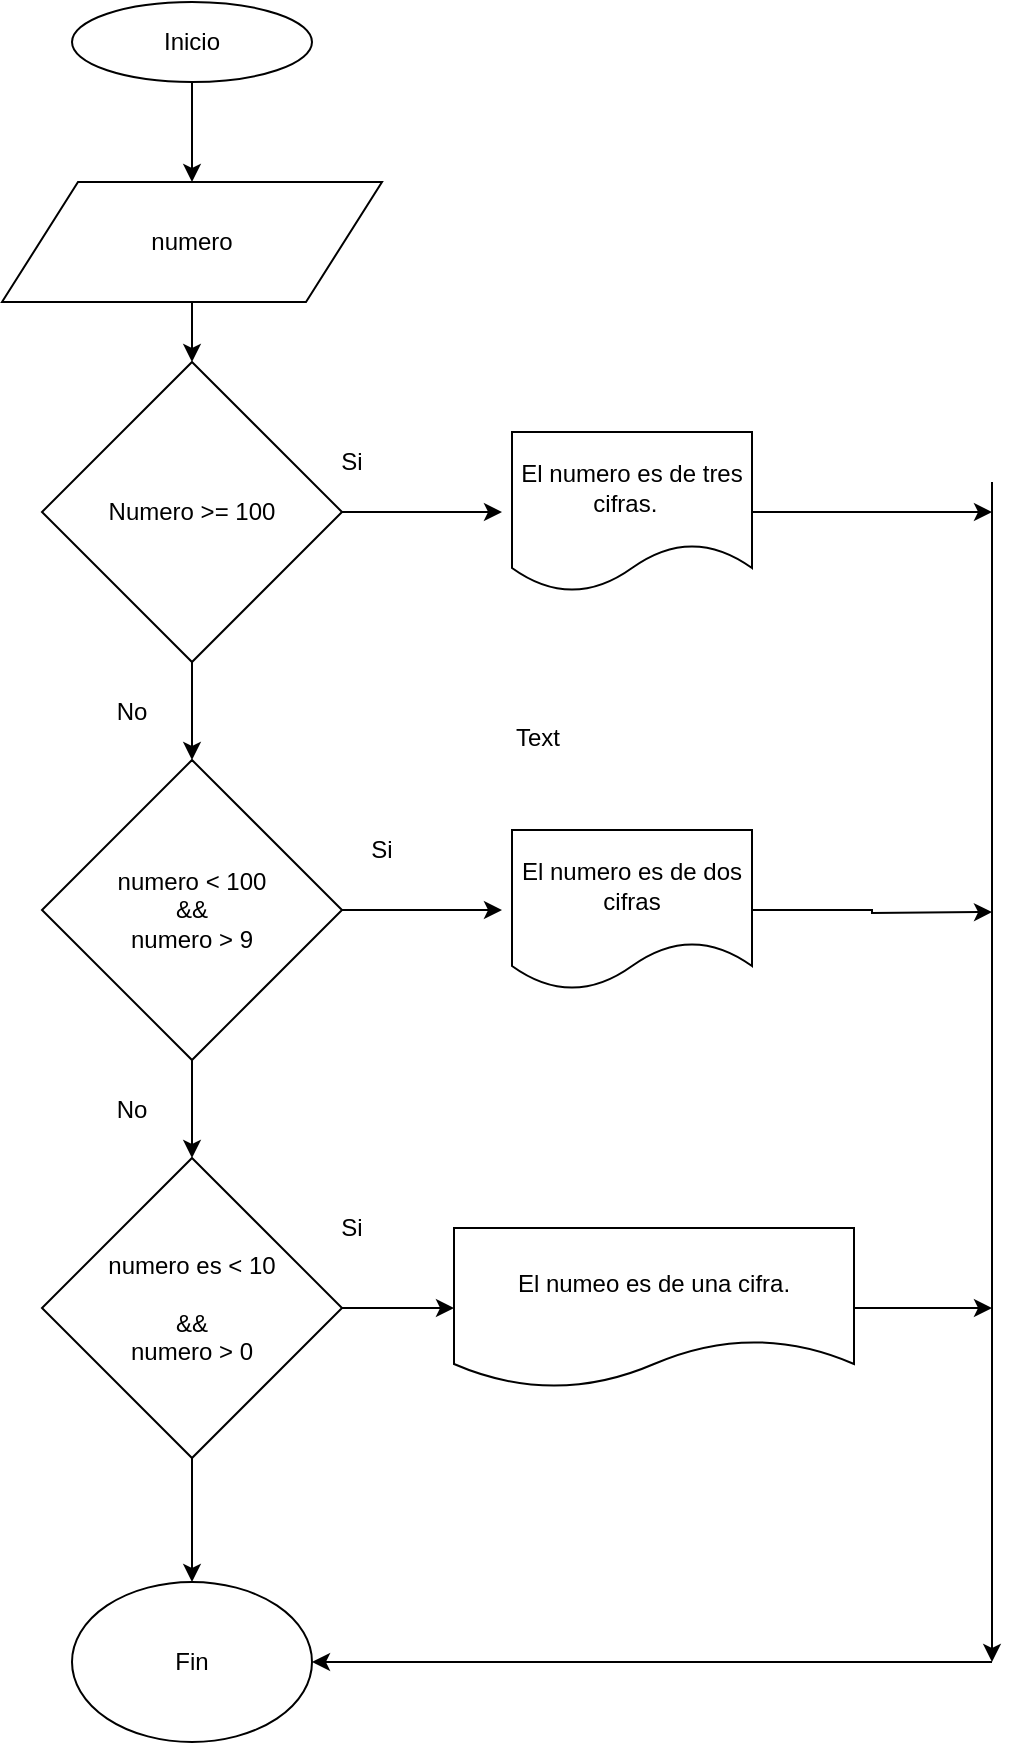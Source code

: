 <mxfile version="12.2.4" pages="1"><diagram id="rgb-eIW93WspnfrVfgOW" name="Page-1"><mxGraphModel dx="1190" dy="1745" grid="1" gridSize="10" guides="1" tooltips="1" connect="1" arrows="1" fold="1" page="1" pageScale="1" pageWidth="850" pageHeight="1100" math="0" shadow="0"><root><mxCell id="0"/><mxCell id="1" parent="0"/><mxCell id="2" value="" style="edgeStyle=orthogonalEdgeStyle;rounded=0;orthogonalLoop=1;jettySize=auto;html=1;entryX=0.5;entryY=0;entryDx=0;entryDy=0;" parent="1" source="3" target="5" edge="1"><mxGeometry relative="1" as="geometry"><mxPoint x="400" y="-960" as="targetPoint"/></mxGeometry></mxCell><mxCell id="3" value="Inicio" style="ellipse;whiteSpace=wrap;html=1;" parent="1" vertex="1"><mxGeometry x="340" y="-1080" width="120" height="40" as="geometry"/></mxCell><mxCell id="4" value="" style="edgeStyle=orthogonalEdgeStyle;rounded=0;orthogonalLoop=1;jettySize=auto;html=1;" parent="1" source="5" target="8" edge="1"><mxGeometry relative="1" as="geometry"/></mxCell><mxCell id="5" value="numero" style="shape=parallelogram;perimeter=parallelogramPerimeter;whiteSpace=wrap;html=1;" parent="1" vertex="1"><mxGeometry x="305" y="-990" width="190" height="60" as="geometry"/></mxCell><mxCell id="6" value="" style="edgeStyle=orthogonalEdgeStyle;rounded=0;orthogonalLoop=1;jettySize=auto;html=1;" parent="1" source="8" target="11" edge="1"><mxGeometry relative="1" as="geometry"/></mxCell><mxCell id="7" value="" style="edgeStyle=orthogonalEdgeStyle;rounded=0;orthogonalLoop=1;jettySize=auto;html=1;" parent="1" source="8" edge="1"><mxGeometry relative="1" as="geometry"><mxPoint x="555.0" y="-825.0" as="targetPoint"/></mxGeometry></mxCell><mxCell id="8" value="Numero &amp;gt;= 100" style="rhombus;whiteSpace=wrap;html=1;" parent="1" vertex="1"><mxGeometry x="325" y="-900" width="150" height="150" as="geometry"/></mxCell><mxCell id="9" value="" style="edgeStyle=orthogonalEdgeStyle;rounded=0;orthogonalLoop=1;jettySize=auto;html=1;" parent="1" source="11" target="13" edge="1"><mxGeometry relative="1" as="geometry"/></mxCell><mxCell id="10" value="" style="edgeStyle=orthogonalEdgeStyle;rounded=0;orthogonalLoop=1;jettySize=auto;html=1;" parent="1" source="11" edge="1"><mxGeometry relative="1" as="geometry"><mxPoint x="555.0" y="-626" as="targetPoint"/></mxGeometry></mxCell><mxCell id="11" value="numero &amp;lt; 100&lt;br&gt;&amp;amp;&amp;amp;&lt;br&gt;numero &amp;gt; 9" style="rhombus;whiteSpace=wrap;html=1;" parent="1" vertex="1"><mxGeometry x="325" y="-701" width="150" height="150" as="geometry"/></mxCell><mxCell id="12" value="" style="edgeStyle=orthogonalEdgeStyle;rounded=0;orthogonalLoop=1;jettySize=auto;html=1;" parent="1" source="13" target="15" edge="1"><mxGeometry relative="1" as="geometry"/></mxCell><mxCell id="28" value="" style="edgeStyle=orthogonalEdgeStyle;rounded=0;orthogonalLoop=1;jettySize=auto;html=1;" parent="1" source="13" target="20" edge="1"><mxGeometry relative="1" as="geometry"/></mxCell><mxCell id="13" value="numero es &amp;lt; 10&lt;br&gt;&lt;br&gt;&amp;amp;&amp;amp;&lt;br&gt;numero &amp;gt; 0" style="rhombus;whiteSpace=wrap;html=1;" parent="1" vertex="1"><mxGeometry x="325" y="-502" width="150" height="150" as="geometry"/></mxCell><mxCell id="14" value="" style="edgeStyle=orthogonalEdgeStyle;rounded=0;orthogonalLoop=1;jettySize=auto;html=1;" parent="1" source="15" edge="1"><mxGeometry relative="1" as="geometry"><mxPoint x="800" y="-427" as="targetPoint"/></mxGeometry></mxCell><mxCell id="15" value="El numeo es de una cifra." style="shape=document;whiteSpace=wrap;html=1;boundedLbl=1;" parent="1" vertex="1"><mxGeometry x="531" y="-467" width="200" height="80" as="geometry"/></mxCell><mxCell id="16" value="" style="edgeStyle=orthogonalEdgeStyle;rounded=0;orthogonalLoop=1;jettySize=auto;html=1;" parent="1" source="17" edge="1"><mxGeometry relative="1" as="geometry"><mxPoint x="800" y="-625" as="targetPoint"/></mxGeometry></mxCell><mxCell id="17" value="El numero es de dos cifras" style="shape=document;whiteSpace=wrap;html=1;boundedLbl=1;" parent="1" vertex="1"><mxGeometry x="560" y="-666" width="120" height="80" as="geometry"/></mxCell><mxCell id="18" value="" style="edgeStyle=orthogonalEdgeStyle;rounded=0;orthogonalLoop=1;jettySize=auto;html=1;" parent="1" source="19" edge="1"><mxGeometry relative="1" as="geometry"><mxPoint x="800" y="-825" as="targetPoint"/></mxGeometry></mxCell><mxCell id="19" value="El numero es de tres cifras.&amp;nbsp;&amp;nbsp;" style="shape=document;whiteSpace=wrap;html=1;boundedLbl=1;" parent="1" vertex="1"><mxGeometry x="560" y="-865" width="120" height="80" as="geometry"/></mxCell><mxCell id="20" value="Fin" style="ellipse;whiteSpace=wrap;html=1;" parent="1" vertex="1"><mxGeometry x="340" y="-290" width="120" height="80" as="geometry"/></mxCell><mxCell id="21" value="" style="endArrow=classic;html=1;" parent="1" edge="1"><mxGeometry width="50" height="50" relative="1" as="geometry"><mxPoint x="800" y="-840" as="sourcePoint"/><mxPoint x="800" y="-250" as="targetPoint"/><Array as="points"/></mxGeometry></mxCell><mxCell id="22" value="" style="endArrow=classic;html=1;entryX=1;entryY=0.5;entryDx=0;entryDy=0;" parent="1" target="20" edge="1"><mxGeometry width="50" height="50" relative="1" as="geometry"><mxPoint x="800" y="-250" as="sourcePoint"/><mxPoint x="360" y="-190" as="targetPoint"/></mxGeometry></mxCell><mxCell id="23" value="Si" style="text;html=1;strokeColor=none;fillColor=none;align=center;verticalAlign=middle;whiteSpace=wrap;rounded=0;" parent="1" vertex="1"><mxGeometry x="460" y="-860" width="40" height="20" as="geometry"/></mxCell><mxCell id="24" value="No" style="text;html=1;strokeColor=none;fillColor=none;align=center;verticalAlign=middle;whiteSpace=wrap;rounded=0;" parent="1" vertex="1"><mxGeometry x="350" y="-735.5" width="40" height="20" as="geometry"/></mxCell><mxCell id="25" value="Si" style="text;html=1;strokeColor=none;fillColor=none;align=center;verticalAlign=middle;whiteSpace=wrap;rounded=0;" parent="1" vertex="1"><mxGeometry x="475" y="-666" width="40" height="20" as="geometry"/></mxCell><mxCell id="26" value="Si" style="text;html=1;strokeColor=none;fillColor=none;align=center;verticalAlign=middle;whiteSpace=wrap;rounded=0;" parent="1" vertex="1"><mxGeometry x="460" y="-477" width="40" height="20" as="geometry"/></mxCell><mxCell id="27" value="No" style="text;html=1;strokeColor=none;fillColor=none;align=center;verticalAlign=middle;whiteSpace=wrap;rounded=0;" parent="1" vertex="1"><mxGeometry x="350" y="-536.5" width="40" height="20" as="geometry"/></mxCell><mxCell id="29" value="Text" style="text;html=1;resizable=0;points=[];autosize=1;align=left;verticalAlign=top;spacingTop=-4;" parent="1" vertex="1"><mxGeometry x="560" y="-722" width="40" height="20" as="geometry"/></mxCell></root></mxGraphModel></diagram></mxfile>